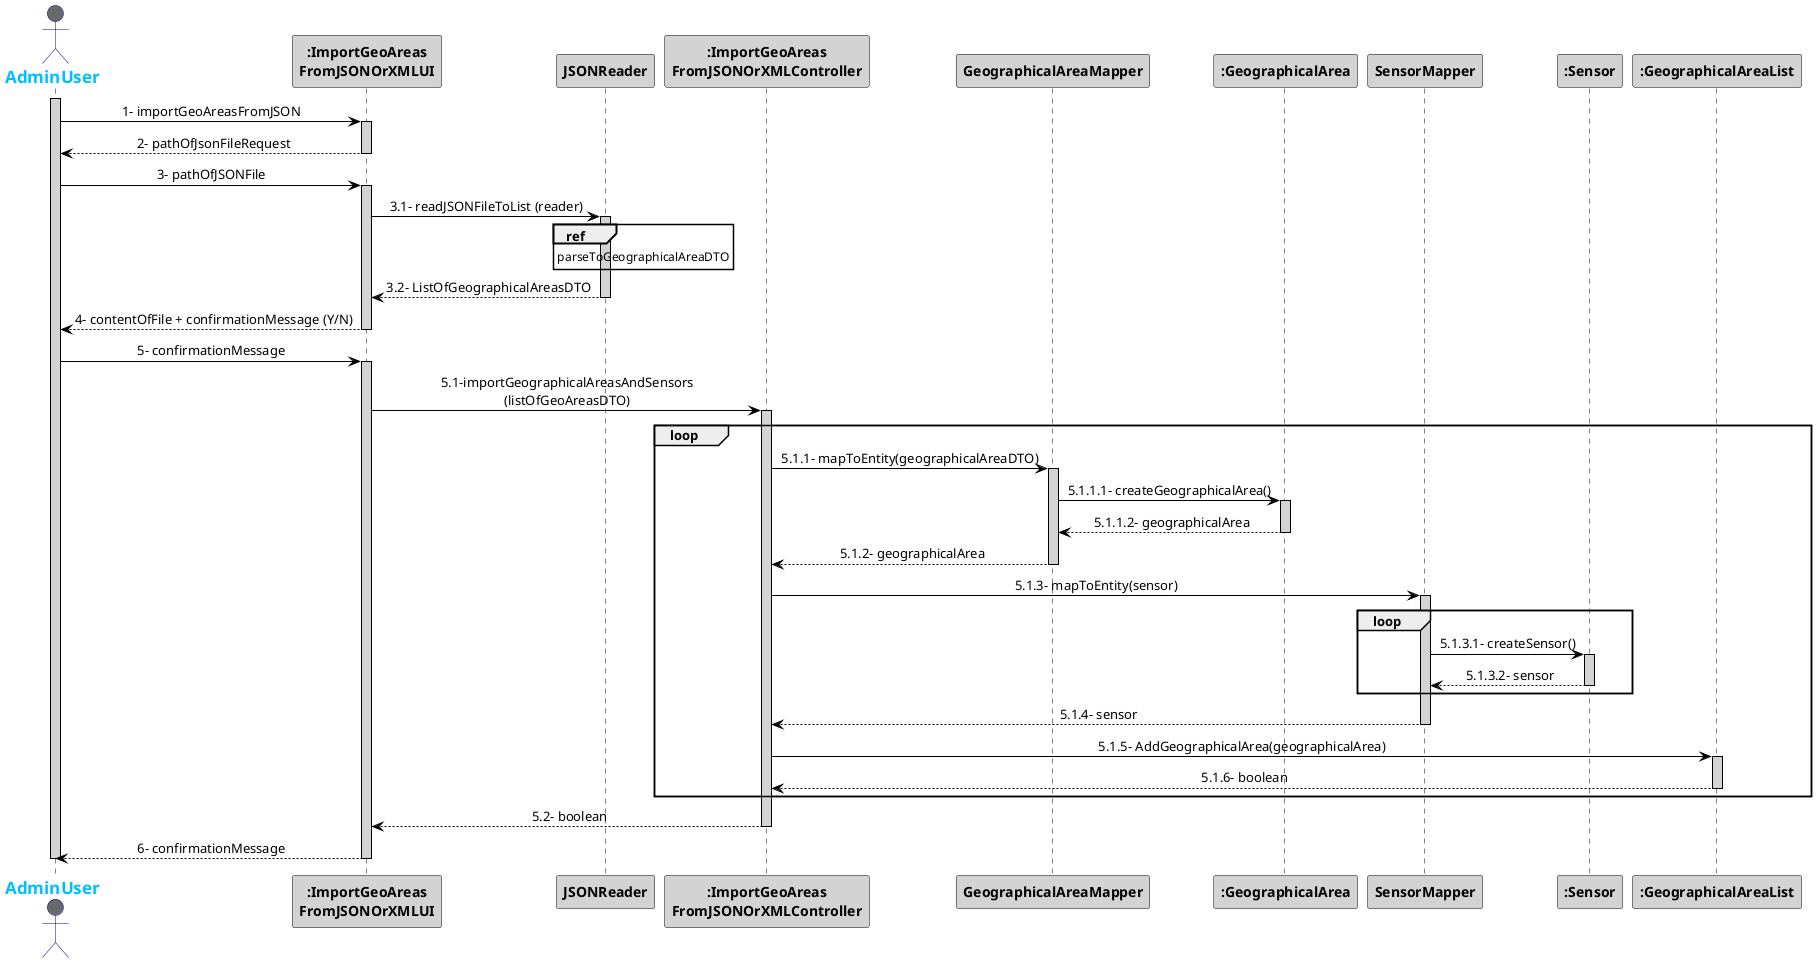 @startuml
skinparam sequenceMessageAlign center
skinparam sequence {
	ArrowColor Black
	ActorBorderColor DarkBlue
	LifeLineBorderColor black
	LifeLineBackgroundColor LightGrey

	ParticipantBorderColor Black
	ParticipantBackgroundColor LightGrey
	ParticipantFontStyle Bold

	ActorBackgroundColor DimGrey
	ActorFontColor DeepSkyBlue
	ActorFontStyle Bold
	ActorFontSize 17
	ActorFontName Aapex
}
actor AdminUser
activate AdminUser
actor AdminUser

AdminUser -> ":ImportGeoAreas\nFromJSONOrXMLUI": 1- importGeoAreasFromJSON
activate ":ImportGeoAreas\nFromJSONOrXMLUI"
AdminUser <-- ":ImportGeoAreas\nFromJSONOrXMLUI": 2- pathOfJsonFileRequest
deactivate ":ImportGeoAreas\nFromJSONOrXMLUI"
AdminUser -> ":ImportGeoAreas\nFromJSONOrXMLUI": 3- pathOfJSONFile
activate ":ImportGeoAreas\nFromJSONOrXMLUI"
":ImportGeoAreas\nFromJSONOrXMLUI" -> "JSONReader" : 3.1- readJSONFileToList (reader)
activate "JSONReader"
ref over "JSONReader"
parseToGeographicalAreaDTO
end
":ImportGeoAreas\nFromJSONOrXMLUI" <-- "JSONReader" : 3.2- ListOfGeographicalAreasDTO
deactivate "JSONReader"
AdminUser <-- ":ImportGeoAreas\nFromJSONOrXMLUI": 4- contentOfFile + confirmationMessage (Y/N)
deactivate ":ImportGeoAreas\nFromJSONOrXMLUI"
AdminUser -> ":ImportGeoAreas\nFromJSONOrXMLUI": 5- confirmationMessage
activate ":ImportGeoAreas\nFromJSONOrXMLUI"
":ImportGeoAreas\nFromJSONOrXMLUI" -> ":ImportGeoAreas\nFromJSONOrXMLController": 5.1-importGeographicalAreasAndSensors\n(listOfGeoAreasDTO)
activate ":ImportGeoAreas\nFromJSONOrXMLController"
loop
":ImportGeoAreas\nFromJSONOrXMLController" -> "GeographicalAreaMapper" : 5.1.1- mapToEntity(geographicalAreaDTO)
activate "GeographicalAreaMapper"
"GeographicalAreaMapper" -> ":GeographicalArea" : 5.1.1.1- createGeographicalArea()
activate ":GeographicalArea"
"GeographicalAreaMapper" <-- ":GeographicalArea" : 5.1.1.2- geographicalArea
deactivate ":GeographicalArea"
":ImportGeoAreas\nFromJSONOrXMLController" <-- "GeographicalAreaMapper" : 5.1.2- geographicalArea
deactivate "GeographicalAreaMapper"
":ImportGeoAreas\nFromJSONOrXMLController" -> "SensorMapper" : 5.1.3- mapToEntity(sensor)
loop
activate "SensorMapper"
"SensorMapper" -> ":Sensor" : 5.1.3.1- createSensor()
activate ":Sensor"
"SensorMapper" <-- ":Sensor" : 5.1.3.2- sensor
deactivate ":Sensor"
end
":ImportGeoAreas\nFromJSONOrXMLController" <-- "SensorMapper" : 5.1.4- sensor
 deactivate "SensorMapper"
":ImportGeoAreas\nFromJSONOrXMLController"  -> ":GeographicalAreaList" : 5.1.5- AddGeographicalArea(geographicalArea)
activate ":GeographicalAreaList"
":ImportGeoAreas\nFromJSONOrXMLController" <-- ":GeographicalAreaList" : 5.1.6- boolean
deactivate ":GeographicalAreaList"
end
":ImportGeoAreas\nFromJSONOrXMLUI" <-- ":ImportGeoAreas\nFromJSONOrXMLController": 5.2- boolean
deactivate ":ImportGeoAreas\nFromJSONOrXMLController"
AdminUser <-- ":ImportGeoAreas\nFromJSONOrXMLUI": 6- confirmationMessage
deactivate ":ImportGeoAreas\nFromJSONOrXMLUI"
deactivate AdminUser

@enduml
